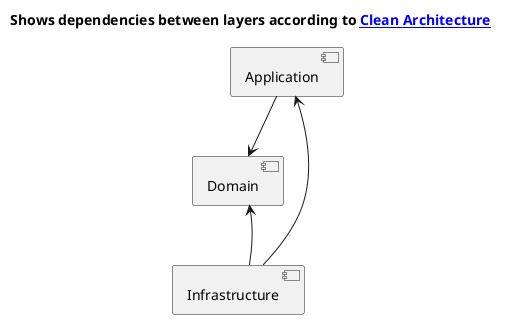 ﻿@startuml

title Shows dependencies between layers according to [[https://www.c-sharpcorner.com/article/what-is-clean-architecture/ Clean Architecture]]

[Application] as Application
[Domain] as Domain
[Infrastructure] as Infrastructure

Application --> Domain
Infrastructure --> Domain
Infrastructure --> Application

Domain -[hidden]down- Infrastructure

@enduml